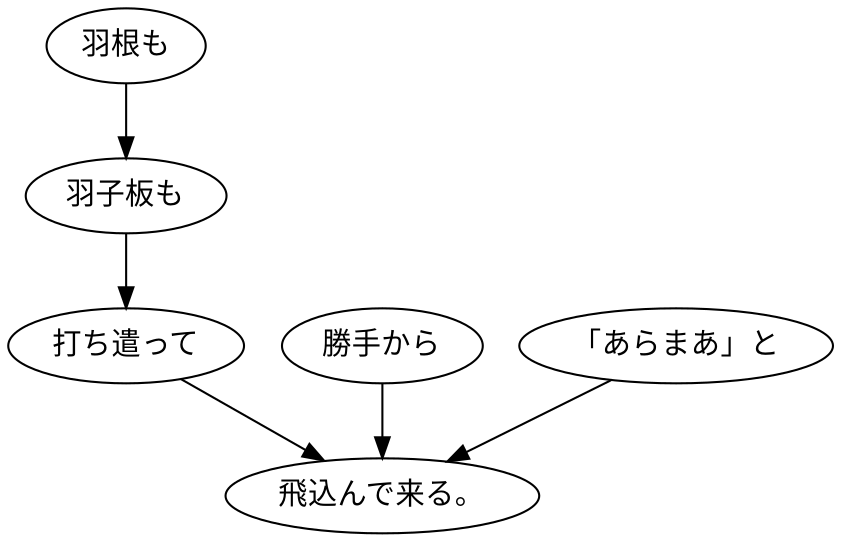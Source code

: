 digraph graph630 {
	node0 [label="羽根も"];
	node1 [label="羽子板も"];
	node2 [label="打ち遣って"];
	node3 [label="勝手から"];
	node4 [label="「あらまあ」と"];
	node5 [label="飛込んで来る。"];
	node0 -> node1;
	node1 -> node2;
	node2 -> node5;
	node3 -> node5;
	node4 -> node5;
}
